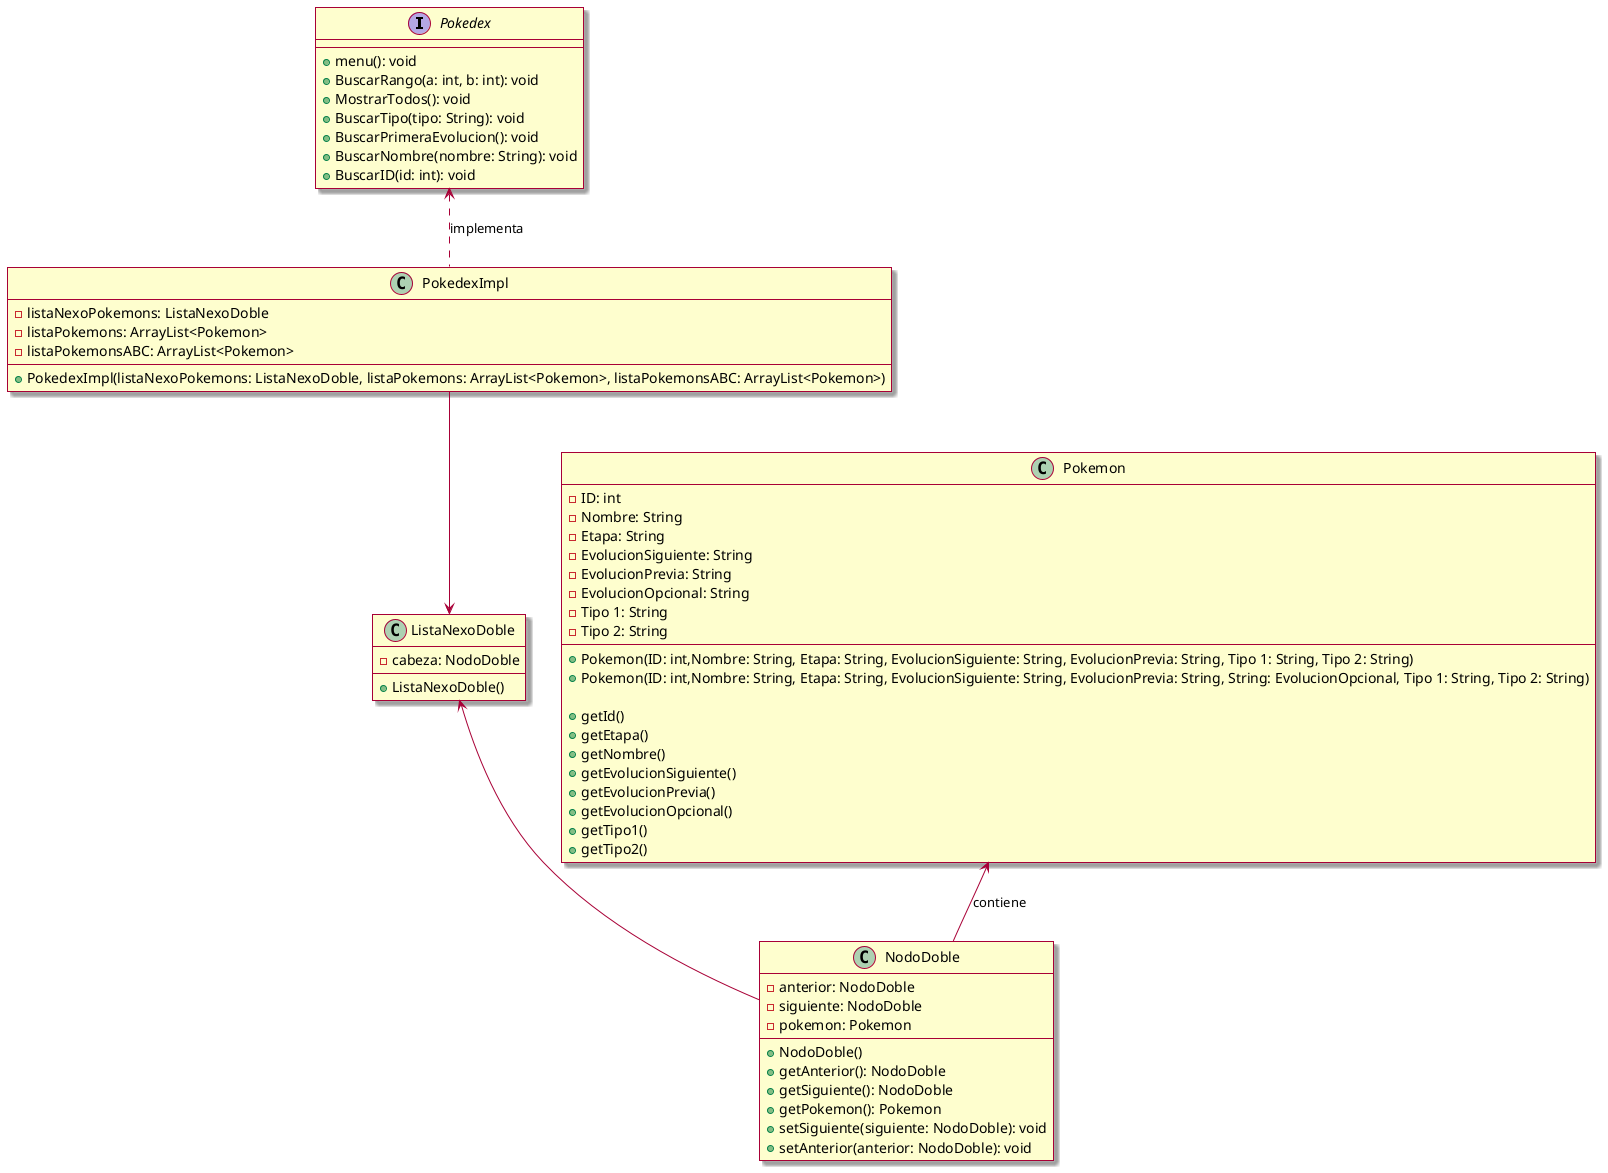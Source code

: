 @startuml
skin rose

interface Pokedex{
+menu(): void
+BuscarRango(a: int, b: int): void
+MostrarTodos(): void
+BuscarTipo(tipo: String): void
+BuscarPrimeraEvolucion(): void
+BuscarNombre(nombre: String): void
+BuscarID(id: int): void
}

class PokedexImpl {
-listaNexoPokemons: ListaNexoDoble
-listaPokemons: ArrayList<Pokemon>
-listaPokemonsABC: ArrayList<Pokemon>

+PokedexImpl(listaNexoPokemons: ListaNexoDoble, listaPokemons: ArrayList<Pokemon>, listaPokemonsABC: ArrayList<Pokemon>)
}

class ListaNexoDoble {
-cabeza: NodoDoble

+ListaNexoDoble()
}

class NodoDoble {
-anterior: NodoDoble
-siguiente: NodoDoble
-pokemon: Pokemon

+NodoDoble()
+getAnterior(): NodoDoble
+getSiguiente(): NodoDoble
+getPokemon(): Pokemon
+setSiguiente(siguiente: NodoDoble): void
+setAnterior(anterior: NodoDoble): void
}

class Pokemon {
-ID: int
-Nombre: String
-Etapa: String
-EvolucionSiguiente: String
-EvolucionPrevia: String
-EvolucionOpcional: String
-Tipo 1: String
-Tipo 2: String

+Pokemon(ID: int,Nombre: String, Etapa: String, EvolucionSiguiente: String, EvolucionPrevia: String, Tipo 1: String, Tipo 2: String)
+Pokemon(ID: int,Nombre: String, Etapa: String, EvolucionSiguiente: String, EvolucionPrevia: String, String: EvolucionOpcional, Tipo 1: String, Tipo 2: String)

+getId()
+getEtapa()
+getNombre()
+getEvolucionSiguiente()
+getEvolucionPrevia()
+getEvolucionOpcional()
+getTipo1()
+getTipo2()
}


Pokedex <.. PokedexImpl: implementa

PokedexImpl --> ListaNexoDoble

ListaNexoDoble <-- NodoDoble

Pokemon <-- NodoDoble: contiene


@enduml